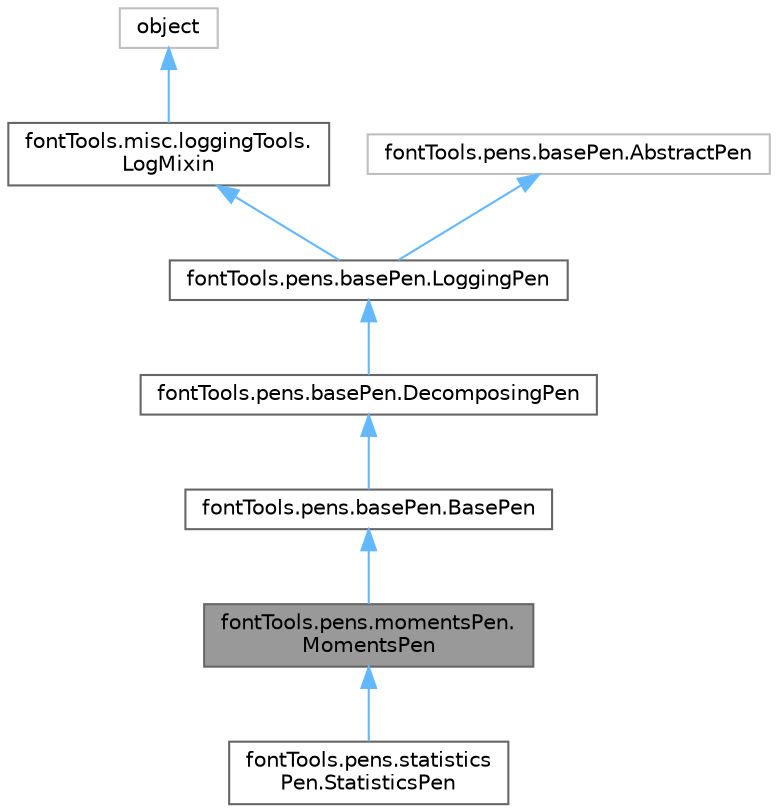 digraph "fontTools.pens.momentsPen.MomentsPen"
{
 // LATEX_PDF_SIZE
  bgcolor="transparent";
  edge [fontname=Helvetica,fontsize=10,labelfontname=Helvetica,labelfontsize=10];
  node [fontname=Helvetica,fontsize=10,shape=box,height=0.2,width=0.4];
  Node1 [id="Node000001",label="fontTools.pens.momentsPen.\lMomentsPen",height=0.2,width=0.4,color="gray40", fillcolor="grey60", style="filled", fontcolor="black",tooltip=" "];
  Node2 -> Node1 [id="edge8_Node000001_Node000002",dir="back",color="steelblue1",style="solid",tooltip=" "];
  Node2 [id="Node000002",label="fontTools.pens.basePen.BasePen",height=0.2,width=0.4,color="gray40", fillcolor="white", style="filled",URL="$d2/de5/classfontTools_1_1pens_1_1basePen_1_1BasePen.html",tooltip=" "];
  Node3 -> Node2 [id="edge9_Node000002_Node000003",dir="back",color="steelblue1",style="solid",tooltip=" "];
  Node3 [id="Node000003",label="fontTools.pens.basePen.DecomposingPen",height=0.2,width=0.4,color="gray40", fillcolor="white", style="filled",URL="$d6/d4b/classfontTools_1_1pens_1_1basePen_1_1DecomposingPen.html",tooltip=" "];
  Node4 -> Node3 [id="edge10_Node000003_Node000004",dir="back",color="steelblue1",style="solid",tooltip=" "];
  Node4 [id="Node000004",label="fontTools.pens.basePen.LoggingPen",height=0.2,width=0.4,color="gray40", fillcolor="white", style="filled",URL="$d9/d76/classfontTools_1_1pens_1_1basePen_1_1LoggingPen.html",tooltip=" "];
  Node5 -> Node4 [id="edge11_Node000004_Node000005",dir="back",color="steelblue1",style="solid",tooltip=" "];
  Node5 [id="Node000005",label="fontTools.misc.loggingTools.\lLogMixin",height=0.2,width=0.4,color="gray40", fillcolor="white", style="filled",URL="$da/d4b/classfontTools_1_1misc_1_1loggingTools_1_1LogMixin.html",tooltip=" "];
  Node6 -> Node5 [id="edge12_Node000005_Node000006",dir="back",color="steelblue1",style="solid",tooltip=" "];
  Node6 [id="Node000006",label="object",height=0.2,width=0.4,color="grey75", fillcolor="white", style="filled",tooltip=" "];
  Node7 -> Node4 [id="edge13_Node000004_Node000007",dir="back",color="steelblue1",style="solid",tooltip=" "];
  Node7 [id="Node000007",label="fontTools.pens.basePen.AbstractPen",height=0.2,width=0.4,color="grey75", fillcolor="white", style="filled",URL="$d4/d8e/classfontTools_1_1pens_1_1basePen_1_1AbstractPen.html",tooltip=" "];
  Node1 -> Node8 [id="edge14_Node000001_Node000008",dir="back",color="steelblue1",style="solid",tooltip=" "];
  Node8 [id="Node000008",label="fontTools.pens.statistics\lPen.StatisticsPen",height=0.2,width=0.4,color="gray40", fillcolor="white", style="filled",URL="$db/df5/classfontTools_1_1pens_1_1statisticsPen_1_1StatisticsPen.html",tooltip=" "];
}
